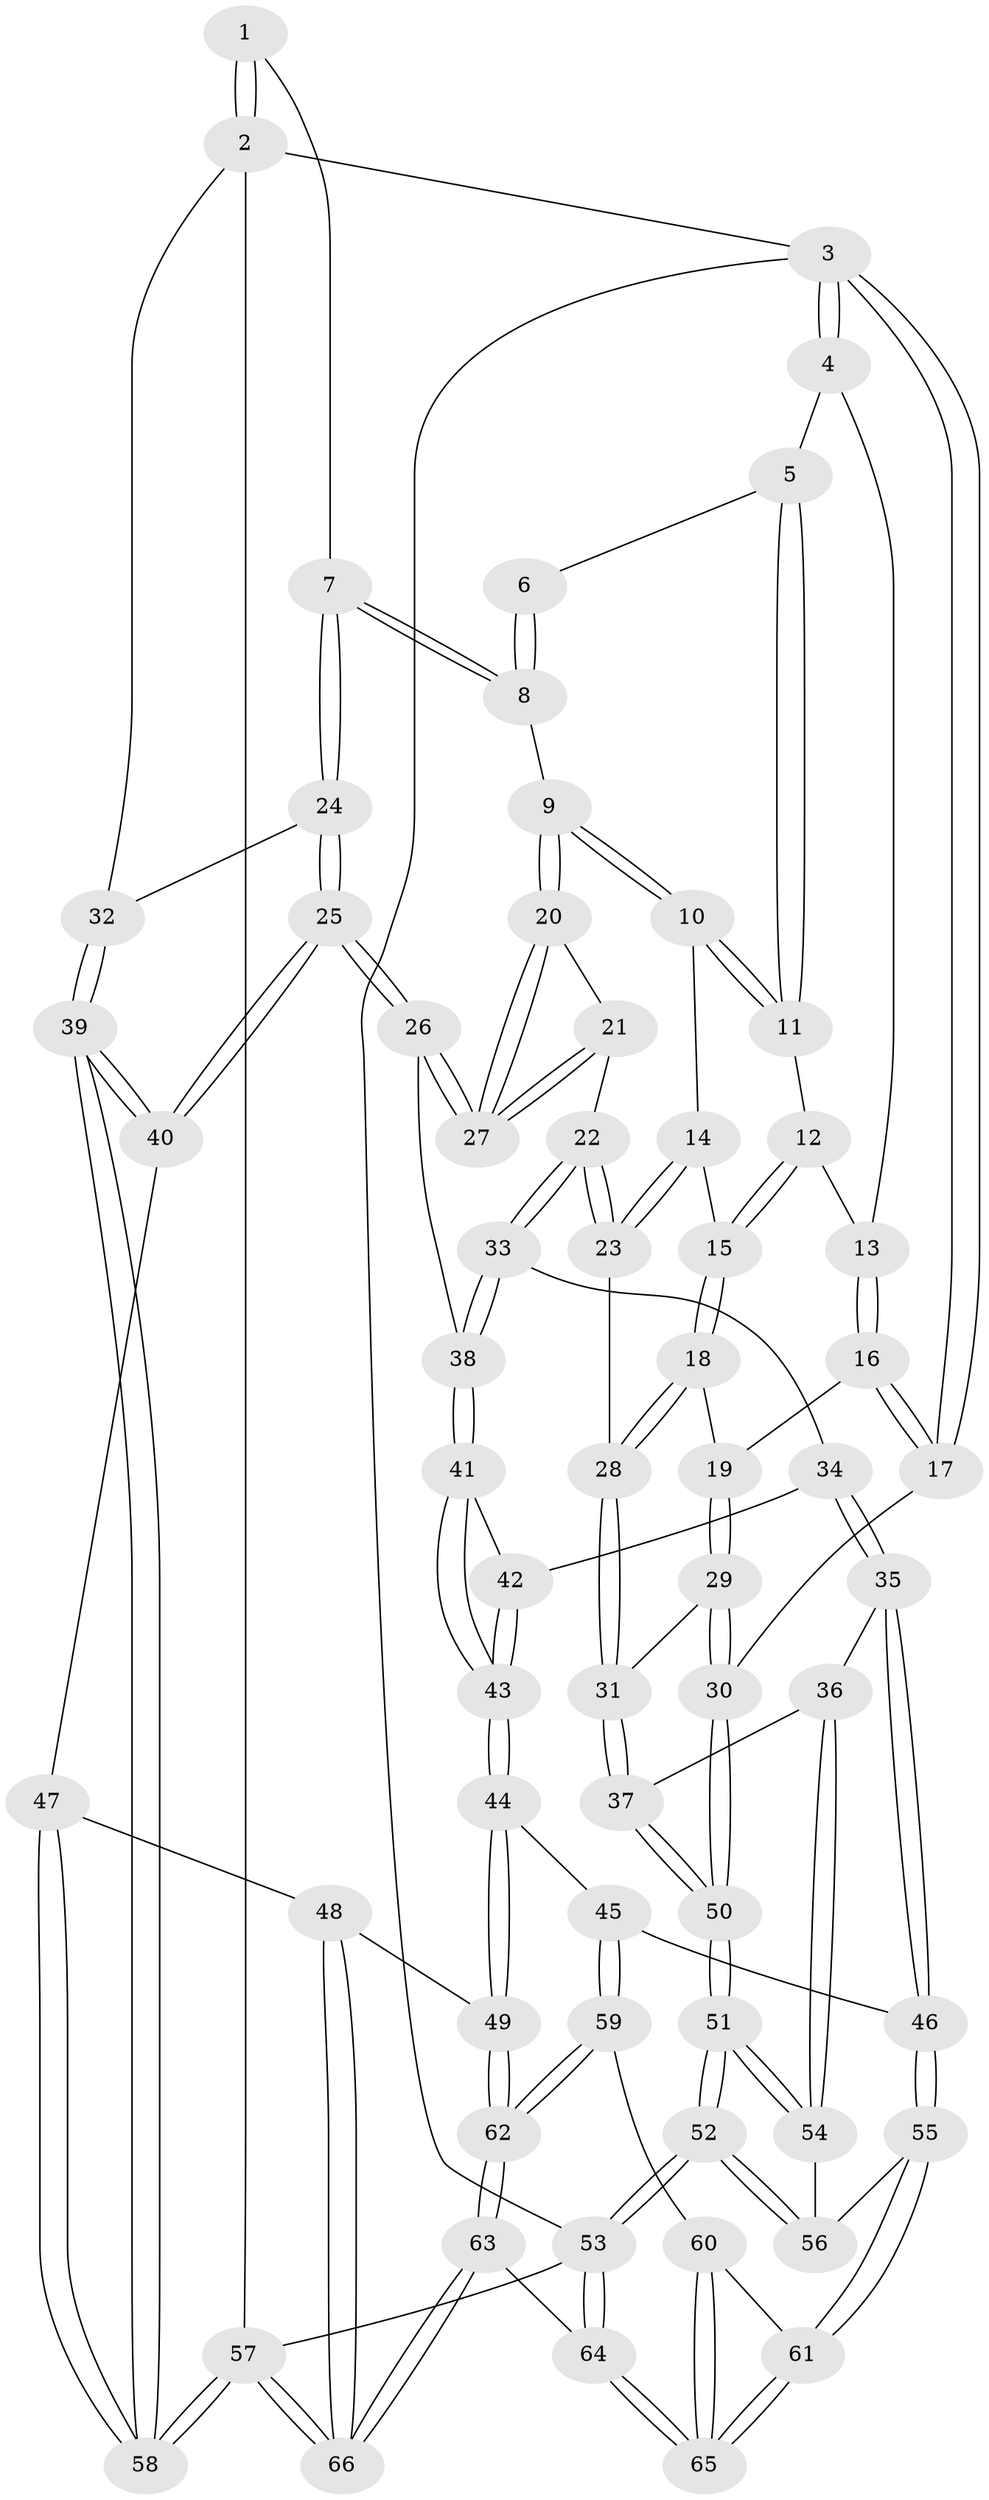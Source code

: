 // coarse degree distribution, {2: 0.05263157894736842, 3: 0.2631578947368421, 7: 0.05263157894736842, 5: 0.15789473684210525, 1: 0.05263157894736842, 4: 0.21052631578947367, 6: 0.21052631578947367}
// Generated by graph-tools (version 1.1) at 2025/06/03/04/25 22:06:45]
// undirected, 66 vertices, 162 edges
graph export_dot {
graph [start="1"]
  node [color=gray90,style=filled];
  1 [pos="+0.7007758728069577+0"];
  2 [pos="+1+0"];
  3 [pos="+0+0"];
  4 [pos="+0+0"];
  5 [pos="+0.3579788557932774+0"];
  6 [pos="+0.6918485983113756+0"];
  7 [pos="+0.8739012407371755+0.21487240385901904"];
  8 [pos="+0.6647072185285455+0.14045509736490117"];
  9 [pos="+0.6156534969372408+0.16246535492159328"];
  10 [pos="+0.4944658061378985+0.14279342259608196"];
  11 [pos="+0.3903859518802639+0.03830624466103098"];
  12 [pos="+0.2759780297273407+0.14960072323700846"];
  13 [pos="+0.17397005390289302+0.17170119059736907"];
  14 [pos="+0.45351333934555677+0.21932007625302552"];
  15 [pos="+0.32883252625786885+0.26154616478343906"];
  16 [pos="+0.14830848003781605+0.2083230717117128"];
  17 [pos="+0+0.10524080702012559"];
  18 [pos="+0.3283726985953239+0.2634627977304129"];
  19 [pos="+0.15025772303417814+0.2976056058127711"];
  20 [pos="+0.6041576187252237+0.27259647473397863"];
  21 [pos="+0.5016101505990523+0.40591248345806713"];
  22 [pos="+0.48679168720656657+0.4131390060209122"];
  23 [pos="+0.4501613590251193+0.38904321910500644"];
  24 [pos="+0.9579424188644089+0.25251312122751846"];
  25 [pos="+0.8026406992339514+0.4434555925225134"];
  26 [pos="+0.7604326364201321+0.44681928474650495"];
  27 [pos="+0.7243355102401519+0.42795700552901644"];
  28 [pos="+0.34106341811452423+0.3841379286674512"];
  29 [pos="+0.14686463462152932+0.31884365585458735"];
  30 [pos="+0+0.38742299980717965"];
  31 [pos="+0.22453729428775832+0.450549066667242"];
  32 [pos="+1+0.19828128837387177"];
  33 [pos="+0.48992206943360317+0.4505813260151596"];
  34 [pos="+0.4894338866134401+0.47082090132343685"];
  35 [pos="+0.4310963780415616+0.5792567370132893"];
  36 [pos="+0.2179596659750269+0.5177450528368611"];
  37 [pos="+0.21215161495477194+0.5055825671724683"];
  38 [pos="+0.6899136490434986+0.5069050349273952"];
  39 [pos="+1+0.7017526619966871"];
  40 [pos="+0.8064559870112367+0.4565673032323609"];
  41 [pos="+0.6657715168298374+0.5336804918303448"];
  42 [pos="+0.5382563795110566+0.5101076905255405"];
  43 [pos="+0.6108948991405915+0.6673468004460064"];
  44 [pos="+0.610762895039808+0.6682010279555477"];
  45 [pos="+0.517270852624269+0.6975669706464983"];
  46 [pos="+0.45853124697991604+0.669523161740347"];
  47 [pos="+0.8511253868038765+0.7413989023283298"];
  48 [pos="+0.8326612217243009+0.7476427934958717"];
  49 [pos="+0.7755452101913429+0.760994249544413"];
  50 [pos="+0+0.5533299357518925"];
  51 [pos="+0+0.7445188773683004"];
  52 [pos="+0+1"];
  53 [pos="+0+1"];
  54 [pos="+0.21613891063642976+0.647386223158756"];
  55 [pos="+0.27884131176212557+0.7688642790947204"];
  56 [pos="+0.26137624571815005+0.7641835127977277"];
  57 [pos="+1+1"];
  58 [pos="+1+0.854774281140013"];
  59 [pos="+0.5167376198833435+0.7842168844451369"];
  60 [pos="+0.4936532334048142+0.8237930053368452"];
  61 [pos="+0.29615974779105914+0.7911869615572656"];
  62 [pos="+0.674288394428641+0.8939909764486028"];
  63 [pos="+0.5994616240072592+1"];
  64 [pos="+0.4535356285694378+1"];
  65 [pos="+0.4414432878091957+1"];
  66 [pos="+0.7711406195938716+1"];
  1 -- 2;
  1 -- 2;
  1 -- 7;
  2 -- 3;
  2 -- 32;
  2 -- 57;
  3 -- 4;
  3 -- 4;
  3 -- 17;
  3 -- 17;
  3 -- 53;
  4 -- 5;
  4 -- 13;
  5 -- 6;
  5 -- 11;
  5 -- 11;
  6 -- 8;
  6 -- 8;
  7 -- 8;
  7 -- 8;
  7 -- 24;
  7 -- 24;
  8 -- 9;
  9 -- 10;
  9 -- 10;
  9 -- 20;
  9 -- 20;
  10 -- 11;
  10 -- 11;
  10 -- 14;
  11 -- 12;
  12 -- 13;
  12 -- 15;
  12 -- 15;
  13 -- 16;
  13 -- 16;
  14 -- 15;
  14 -- 23;
  14 -- 23;
  15 -- 18;
  15 -- 18;
  16 -- 17;
  16 -- 17;
  16 -- 19;
  17 -- 30;
  18 -- 19;
  18 -- 28;
  18 -- 28;
  19 -- 29;
  19 -- 29;
  20 -- 21;
  20 -- 27;
  20 -- 27;
  21 -- 22;
  21 -- 27;
  21 -- 27;
  22 -- 23;
  22 -- 23;
  22 -- 33;
  22 -- 33;
  23 -- 28;
  24 -- 25;
  24 -- 25;
  24 -- 32;
  25 -- 26;
  25 -- 26;
  25 -- 40;
  25 -- 40;
  26 -- 27;
  26 -- 27;
  26 -- 38;
  28 -- 31;
  28 -- 31;
  29 -- 30;
  29 -- 30;
  29 -- 31;
  30 -- 50;
  30 -- 50;
  31 -- 37;
  31 -- 37;
  32 -- 39;
  32 -- 39;
  33 -- 34;
  33 -- 38;
  33 -- 38;
  34 -- 35;
  34 -- 35;
  34 -- 42;
  35 -- 36;
  35 -- 46;
  35 -- 46;
  36 -- 37;
  36 -- 54;
  36 -- 54;
  37 -- 50;
  37 -- 50;
  38 -- 41;
  38 -- 41;
  39 -- 40;
  39 -- 40;
  39 -- 58;
  39 -- 58;
  40 -- 47;
  41 -- 42;
  41 -- 43;
  41 -- 43;
  42 -- 43;
  42 -- 43;
  43 -- 44;
  43 -- 44;
  44 -- 45;
  44 -- 49;
  44 -- 49;
  45 -- 46;
  45 -- 59;
  45 -- 59;
  46 -- 55;
  46 -- 55;
  47 -- 48;
  47 -- 58;
  47 -- 58;
  48 -- 49;
  48 -- 66;
  48 -- 66;
  49 -- 62;
  49 -- 62;
  50 -- 51;
  50 -- 51;
  51 -- 52;
  51 -- 52;
  51 -- 54;
  51 -- 54;
  52 -- 53;
  52 -- 53;
  52 -- 56;
  52 -- 56;
  53 -- 64;
  53 -- 64;
  53 -- 57;
  54 -- 56;
  55 -- 56;
  55 -- 61;
  55 -- 61;
  57 -- 58;
  57 -- 58;
  57 -- 66;
  57 -- 66;
  59 -- 60;
  59 -- 62;
  59 -- 62;
  60 -- 61;
  60 -- 65;
  60 -- 65;
  61 -- 65;
  61 -- 65;
  62 -- 63;
  62 -- 63;
  63 -- 64;
  63 -- 66;
  63 -- 66;
  64 -- 65;
  64 -- 65;
}
